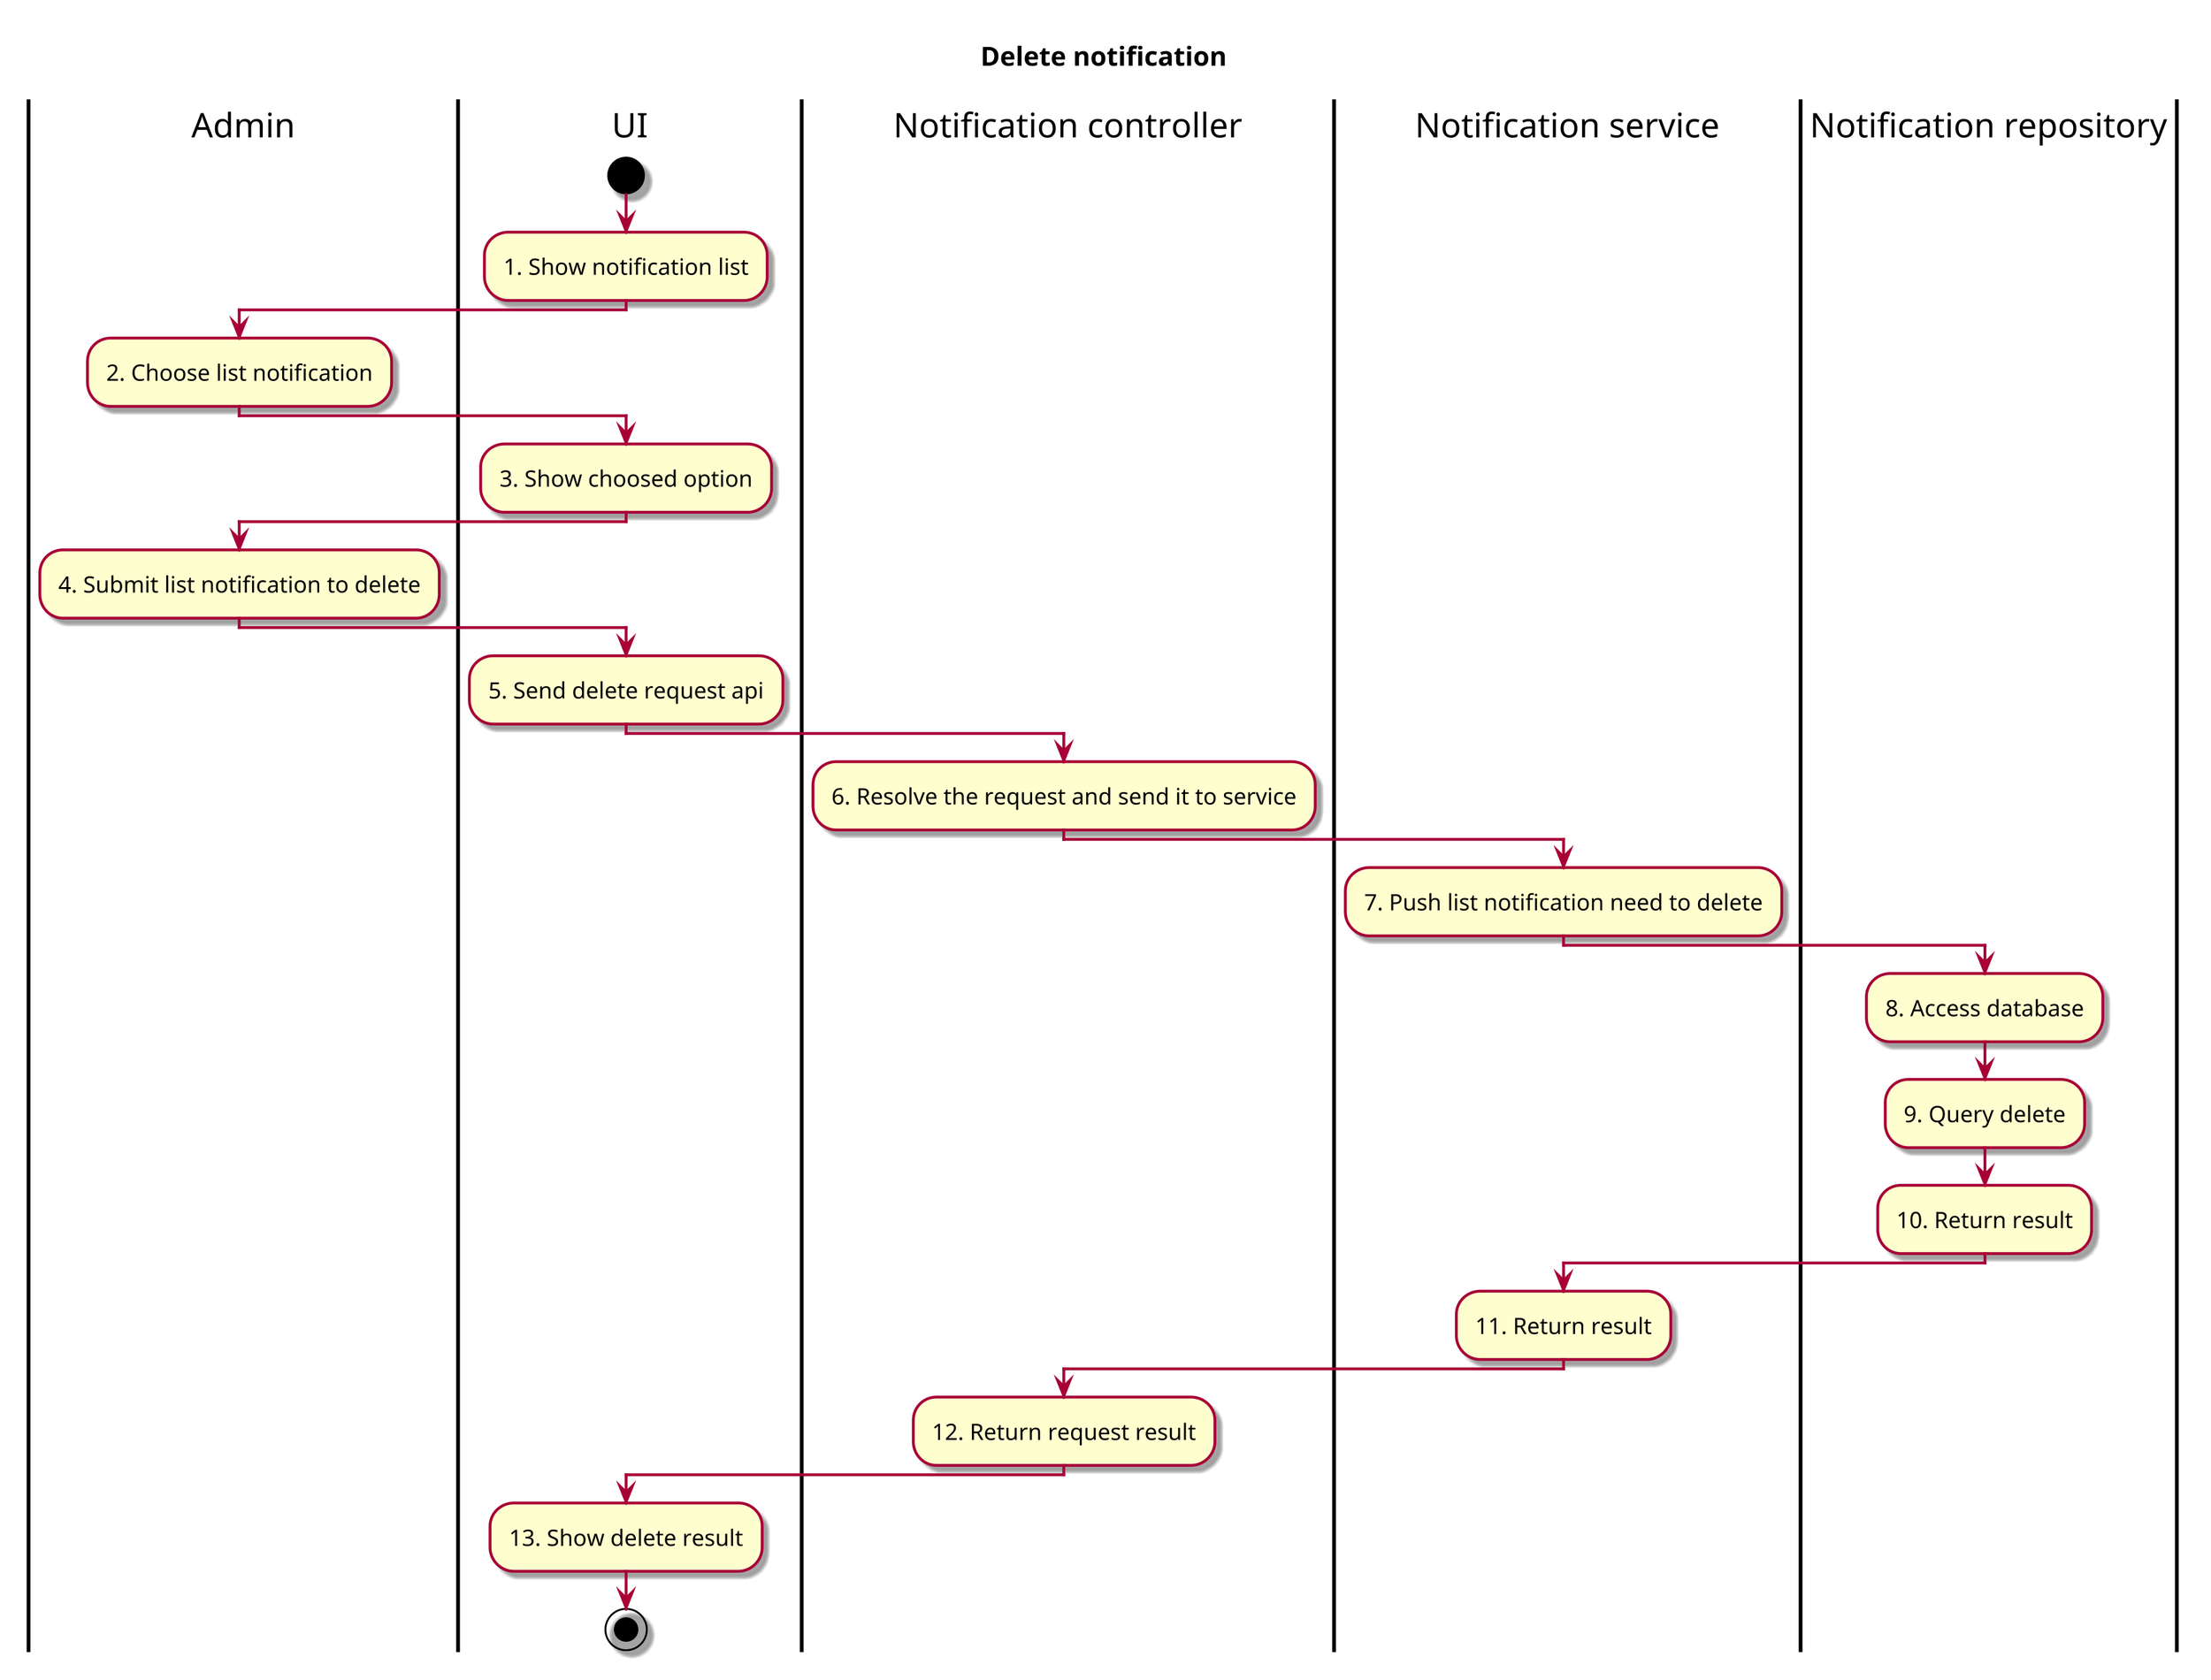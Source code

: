 @startuml ActDelete notification
skin rose
!pragma useVerticalIf on
scale 3

title "Delete notification"

|Admin|
|UI|
start
    :1. Show notification list;
    |Admin|
    :2. Choose list notification;
    |UI|
    :3. Show choosed option;
    |Admin|
    :4. Submit list notification to delete;
    |UI|
    :5. Send delete request api;
    |Notification controller|
    :6. Resolve the request and send it to service;
    |Notification service|
    :7. Push list notification need to delete;
    |Notification repository|
    :8. Access database;
    :9. Query delete;
    :10. Return result;
    |Notification service|
    :11. Return result;
    |Notification controller|
    :12. Return request result;
    |UI|
    :13. Show delete result;
stop




@enduml